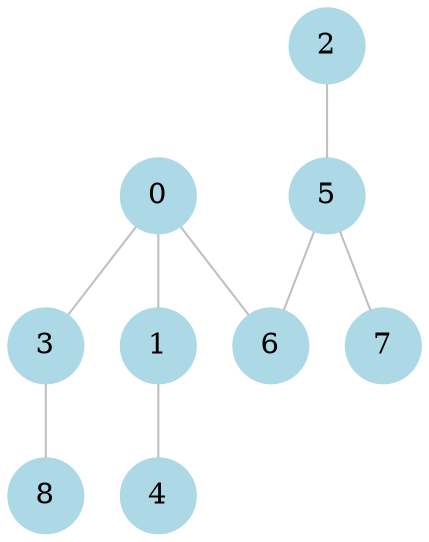 graph G {
  node [shape=circle, style=filled, color=lightblue];
  edge [color=gray];
  3;
  8;
  1;
  4;
  6;
  7;
  0;
  2;
  5;
  0 -- 6;
  3 -- 8;
  1 -- 4;
  0 -- 3;
  0 -- 1;
  5 -- 6;
  5 -- 7;
  2 -- 5;
}

